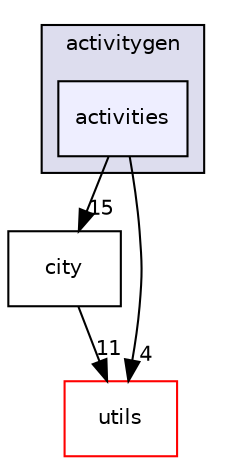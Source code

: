 digraph "activities" {
  compound=true
  node [ fontsize="10", fontname="Helvetica"];
  edge [ labelfontsize="10", labelfontname="Helvetica"];
  subgraph clusterdir_564ae4b542e0cd3084d0a7a0cc41e1b0 {
    graph [ bgcolor="#ddddee", pencolor="black", label="activitygen" fontname="Helvetica", fontsize="10", URL="dir_564ae4b542e0cd3084d0a7a0cc41e1b0.html"]
  dir_34f40869034ae9d8f59524df1eb3f765 [shape=box, label="activities", style="filled", fillcolor="#eeeeff", pencolor="black", URL="dir_34f40869034ae9d8f59524df1eb3f765.html"];
  }
  dir_fffd7ae83e8f08280eb9004976bc2787 [shape=box label="city" URL="dir_fffd7ae83e8f08280eb9004976bc2787.html"];
  dir_313caf1132e152dd9b58bea13a4052ca [shape=box label="utils" fillcolor="white" style="filled" color="red" URL="dir_313caf1132e152dd9b58bea13a4052ca.html"];
  dir_34f40869034ae9d8f59524df1eb3f765->dir_fffd7ae83e8f08280eb9004976bc2787 [headlabel="15", labeldistance=1.5 headhref="dir_000005_000006.html"];
  dir_34f40869034ae9d8f59524df1eb3f765->dir_313caf1132e152dd9b58bea13a4052ca [headlabel="4", labeldistance=1.5 headhref="dir_000005_000001.html"];
  dir_fffd7ae83e8f08280eb9004976bc2787->dir_313caf1132e152dd9b58bea13a4052ca [headlabel="11", labeldistance=1.5 headhref="dir_000006_000001.html"];
}
